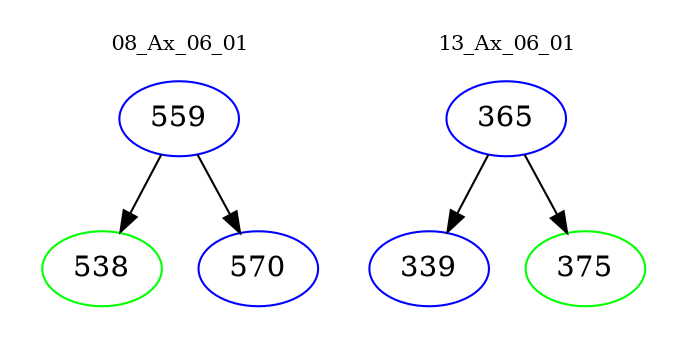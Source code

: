 digraph{
subgraph cluster_0 {
color = white
label = "08_Ax_06_01";
fontsize=10;
T0_559 [label="559", color="blue"]
T0_559 -> T0_538 [color="black"]
T0_538 [label="538", color="green"]
T0_559 -> T0_570 [color="black"]
T0_570 [label="570", color="blue"]
}
subgraph cluster_1 {
color = white
label = "13_Ax_06_01";
fontsize=10;
T1_365 [label="365", color="blue"]
T1_365 -> T1_339 [color="black"]
T1_339 [label="339", color="blue"]
T1_365 -> T1_375 [color="black"]
T1_375 [label="375", color="green"]
}
}
